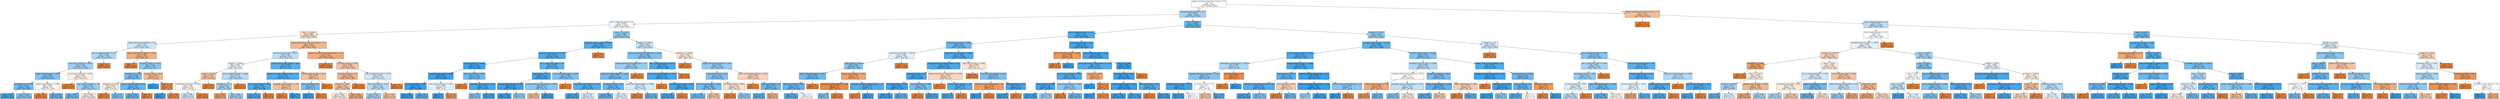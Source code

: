 digraph Tree {
node [shape=box, style="filled", color="black"] ;
0 [label="highest_education_Lower Than A Level <= 0.0\ngini = 0.5\nsamples = 48936\nvalue = [24468, 24468]", fillcolor="#e5813900"] ;
1 [label="homepage_clicks_by_days <= 15.0\ngini = 0.457\nsamples = 26425\nvalue = [9358, 17067]", fillcolor="#399de573"] ;
0 -> 1 [labeldistance=2.5, labelangle=45, headlabel="True"] ;
2 [label="due_vs_submission_date <= 1.0\ngini = 0.499\nsamples = 15261\nvalue = [7318, 7943]", fillcolor="#399de514"] ;
1 -> 2 ;
3 [label="date <= 114.044\ngini = 0.488\nsamples = 9824\nvalue = [5674, 4150]", fillcolor="#e5813944"] ;
2 -> 3 ;
4 [label="region_North Western Region <= 0.0\ngini = 0.49\nsamples = 4325\nvalue = [1850, 2475]", fillcolor="#399de540"] ;
3 -> 4 ;
5 [label="due_vs_submission_date <= 0.0\ngini = 0.465\nsamples = 3600\nvalue = [1322, 2278]", fillcolor="#399de56b"] ;
4 -> 5 ;
6 [label="num_of_prev_attempts <= 0.001\ngini = 0.449\nsamples = 3454\nvalue = [1176, 2278]", fillcolor="#399de57b"] ;
5 -> 6 ;
7 [label="region_London Region <= 0.002\ngini = 0.396\nsamples = 2527\nvalue = [686, 1841]", fillcolor="#399de5a0"] ;
6 -> 7 ;
8 [label="age_band_0-35 <= 0.002\ngini = 0.359\nsamples = 2200\nvalue = [515, 1685]", fillcolor="#399de5b1"] ;
7 -> 8 ;
9 [label="gini = 0.114\nsamples = 361\nvalue = [22, 339]", fillcolor="#399de5ee"] ;
8 -> 9 ;
10 [label="gini = 0.392\nsamples = 1839\nvalue = [493, 1346]", fillcolor="#399de5a2"] ;
8 -> 10 ;
11 [label="region_London Region <= 0.999\ngini = 0.499\nsamples = 327\nvalue = [171, 156]", fillcolor="#e5813916"] ;
7 -> 11 ;
12 [label="gini = 0.0\nsamples = 138\nvalue = [138, 0]", fillcolor="#e58139ff"] ;
11 -> 12 ;
13 [label="gini = 0.288\nsamples = 189\nvalue = [33, 156]", fillcolor="#399de5c9"] ;
11 -> 13 ;
14 [label="num_of_prev_attempts <= 0.999\ngini = 0.498\nsamples = 927\nvalue = [490, 437]", fillcolor="#e581391c"] ;
6 -> 14 ;
15 [label="gini = 0.0\nsamples = 274\nvalue = [274, 0]", fillcolor="#e58139ff"] ;
14 -> 15 ;
16 [label="num_of_prev_attempts <= 1.0\ngini = 0.443\nsamples = 653\nvalue = [216, 437]", fillcolor="#399de581"] ;
14 -> 16 ;
17 [label="gini = 0.337\nsamples = 424\nvalue = [91, 333]", fillcolor="#399de5b9"] ;
16 -> 17 ;
18 [label="gini = 0.496\nsamples = 229\nvalue = [125, 104]", fillcolor="#e581392b"] ;
16 -> 18 ;
19 [label="gini = 0.0\nsamples = 146\nvalue = [146, 0]", fillcolor="#e58139ff"] ;
5 -> 19 ;
20 [label="region_North Western Region <= 0.998\ngini = 0.396\nsamples = 725\nvalue = [528, 197]", fillcolor="#e58139a0"] ;
4 -> 20 ;
21 [label="gini = 0.0\nsamples = 445\nvalue = [445, 0]", fillcolor="#e58139ff"] ;
20 -> 21 ;
22 [label="imd_band_40-50% <= 0.051\ngini = 0.417\nsamples = 280\nvalue = [83, 197]", fillcolor="#399de594"] ;
20 -> 22 ;
23 [label="disability_N <= 0.983\ngini = 0.368\nsamples = 247\nvalue = [60, 187]", fillcolor="#399de5ad"] ;
22 -> 23 ;
24 [label="disability_Y <= 0.99\ngini = 0.496\nsamples = 33\nvalue = [18, 15]", fillcolor="#e581392a"] ;
23 -> 24 ;
25 [label="gini = 0.0\nsamples = 13\nvalue = [13, 0]", fillcolor="#e58139ff"] ;
24 -> 25 ;
26 [label="gini = 0.375\nsamples = 20\nvalue = [5, 15]", fillcolor="#399de5aa"] ;
24 -> 26 ;
27 [label="due_vs_submission_date <= 0.13\ngini = 0.315\nsamples = 214\nvalue = [42, 172]", fillcolor="#399de5c1"] ;
23 -> 27 ;
28 [label="gini = 0.301\nsamples = 211\nvalue = [39, 172]", fillcolor="#399de5c5"] ;
27 -> 28 ;
29 [label="gini = 0.0\nsamples = 3\nvalue = [3, 0]", fillcolor="#e58139ff"] ;
27 -> 29 ;
30 [label="studied_credits <= 90.0\ngini = 0.422\nsamples = 33\nvalue = [23, 10]", fillcolor="#e5813990"] ;
22 -> 30 ;
31 [label="gini = 0.0\nsamples = 8\nvalue = [0, 8]", fillcolor="#399de5ff"] ;
30 -> 31 ;
32 [label="weight <= 3.5\ngini = 0.147\nsamples = 25\nvalue = [23, 2]", fillcolor="#e58139e9"] ;
30 -> 32 ;
33 [label="gini = 0.0\nsamples = 1\nvalue = [0, 1]", fillcolor="#399de5ff"] ;
32 -> 33 ;
34 [label="gini = 0.08\nsamples = 24\nvalue = [23, 1]", fillcolor="#e58139f4"] ;
32 -> 34 ;
35 [label="highest_education_A Level or Equivalent <= 0.0\ngini = 0.424\nsamples = 5499\nvalue = [3824, 1675]", fillcolor="#e581398f"] ;
3 -> 35 ;
36 [label="assessment_type_CMA <= 0.973\ngini = 0.48\nsamples = 784\nvalue = [314, 470]", fillcolor="#399de555"] ;
35 -> 36 ;
37 [label="weight <= 19.962\ngini = 0.498\nsamples = 617\nvalue = [290, 327]", fillcolor="#399de51d"] ;
36 -> 37 ;
38 [label="weight <= 15.101\ngini = 0.455\nsamples = 197\nvalue = [128, 69]", fillcolor="#e5813976"] ;
37 -> 38 ;
39 [label="assessment_type_CMA <= 0.004\ngini = 0.499\nsamples = 144\nvalue = [75, 69]", fillcolor="#e5813914"] ;
38 -> 39 ;
40 [label="gini = 0.489\nsamples = 120\nvalue = [51, 69]", fillcolor="#399de543"] ;
39 -> 40 ;
41 [label="gini = 0.0\nsamples = 24\nvalue = [24, 0]", fillcolor="#e58139ff"] ;
39 -> 41 ;
42 [label="gini = 0.0\nsamples = 53\nvalue = [53, 0]", fillcolor="#e58139ff"] ;
38 -> 42 ;
43 [label="due_vs_submission_date <= 0.008\ngini = 0.474\nsamples = 420\nvalue = [162, 258]", fillcolor="#399de55f"] ;
37 -> 43 ;
44 [label="disability_N <= 1.0\ngini = 0.459\nsamples = 401\nvalue = [143, 258]", fillcolor="#399de572"] ;
43 -> 44 ;
45 [label="gini = 0.287\nsamples = 23\nvalue = [19, 4]", fillcolor="#e58139c9"] ;
44 -> 45 ;
46 [label="gini = 0.441\nsamples = 378\nvalue = [124, 254]", fillcolor="#399de583"] ;
44 -> 46 ;
47 [label="gini = 0.0\nsamples = 19\nvalue = [19, 0]", fillcolor="#e58139ff"] ;
43 -> 47 ;
48 [label="ouwiki_clicks_by_days_change <= 28.0\ngini = 0.246\nsamples = 167\nvalue = [24, 143]", fillcolor="#399de5d4"] ;
36 -> 48 ;
49 [label="highest_education_No Formal quals <= 0.5\ngini = 0.202\nsamples = 158\nvalue = [18, 140]", fillcolor="#399de5de"] ;
48 -> 49 ;
50 [label="num_of_prev_attempts <= 1.5\ngini = 0.167\nsamples = 152\nvalue = [14, 138]", fillcolor="#399de5e5"] ;
49 -> 50 ;
51 [label="gini = 0.147\nsamples = 150\nvalue = [12, 138]", fillcolor="#399de5e9"] ;
50 -> 51 ;
52 [label="gini = 0.0\nsamples = 2\nvalue = [2, 0]", fillcolor="#e58139ff"] ;
50 -> 52 ;
53 [label="homepage_clicks_by_days <= 10.5\ngini = 0.444\nsamples = 6\nvalue = [4, 2]", fillcolor="#e581397f"] ;
49 -> 53 ;
54 [label="gini = 0.0\nsamples = 4\nvalue = [4, 0]", fillcolor="#e58139ff"] ;
53 -> 54 ;
55 [label="gini = 0.0\nsamples = 2\nvalue = [0, 2]", fillcolor="#399de5ff"] ;
53 -> 55 ;
56 [label="forumng_clicks_by_days <= 26.5\ngini = 0.444\nsamples = 9\nvalue = [6, 3]", fillcolor="#e581397f"] ;
48 -> 56 ;
57 [label="region_Scotland <= 0.5\ngini = 0.375\nsamples = 4\nvalue = [1, 3]", fillcolor="#399de5aa"] ;
56 -> 57 ;
58 [label="gini = 0.0\nsamples = 3\nvalue = [0, 3]", fillcolor="#399de5ff"] ;
57 -> 58 ;
59 [label="gini = 0.0\nsamples = 1\nvalue = [1, 0]", fillcolor="#e58139ff"] ;
57 -> 59 ;
60 [label="gini = 0.0\nsamples = 5\nvalue = [5, 0]", fillcolor="#e58139ff"] ;
56 -> 60 ;
61 [label="highest_education_A Level or Equivalent <= 1.0\ngini = 0.381\nsamples = 4715\nvalue = [3510, 1205]", fillcolor="#e58139a7"] ;
35 -> 61 ;
62 [label="gini = 0.0\nsamples = 1268\nvalue = [1268, 0]", fillcolor="#e58139ff"] ;
61 -> 62 ;
63 [label="url_clicks_by_days <= 0.991\ngini = 0.455\nsamples = 3447\nvalue = [2242, 1205]", fillcolor="#e5813976"] ;
61 -> 63 ;
64 [label="url_clicks_by_days <= 0.0\ngini = 0.412\nsamples = 2705\nvalue = [1921, 784]", fillcolor="#e5813997"] ;
63 -> 64 ;
65 [label="gender_F <= 0.002\ngini = 0.447\nsamples = 2322\nvalue = [1538, 784]", fillcolor="#e581397d"] ;
64 -> 65 ;
66 [label="gini = 0.496\nsamples = 1080\nvalue = [589, 491]", fillcolor="#e581392a"] ;
65 -> 66 ;
67 [label="gini = 0.361\nsamples = 1242\nvalue = [949, 293]", fillcolor="#e58139b0"] ;
65 -> 67 ;
68 [label="gini = 0.0\nsamples = 383\nvalue = [383, 0]", fillcolor="#e58139ff"] ;
64 -> 68 ;
69 [label="due_vs_submission_date <= 0.005\ngini = 0.491\nsamples = 742\nvalue = [321, 421]", fillcolor="#399de53d"] ;
63 -> 69 ;
70 [label="imd_band_50-60% <= 0.003\ngini = 0.475\nsamples = 688\nvalue = [267, 421]", fillcolor="#399de55d"] ;
69 -> 70 ;
71 [label="gini = 0.442\nsamples = 573\nvalue = [189, 384]", fillcolor="#399de581"] ;
70 -> 71 ;
72 [label="gini = 0.436\nsamples = 115\nvalue = [78, 37]", fillcolor="#e5813986"] ;
70 -> 72 ;
73 [label="gini = 0.0\nsamples = 54\nvalue = [54, 0]", fillcolor="#e58139ff"] ;
69 -> 73 ;
74 [label="date <= 111.079\ngini = 0.422\nsamples = 5437\nvalue = [1644, 3793]", fillcolor="#399de590"] ;
2 -> 74 ;
75 [label="homepage_clicks_by_days <= 14.093\ngini = 0.199\nsamples = 2001\nvalue = [224, 1777]", fillcolor="#399de5df"] ;
74 -> 75 ;
76 [label="oucontent_clicks_by_days <= 5.043\ngini = 0.19\nsamples = 1989\nvalue = [212, 1777]", fillcolor="#399de5e1"] ;
75 -> 76 ;
77 [label="imd_band_20-30% <= 0.016\ngini = 0.103\nsamples = 1051\nvalue = [57, 994]", fillcolor="#399de5f0"] ;
76 -> 77 ;
78 [label="assessment_type_CMA <= 0.009\ngini = 0.061\nsamples = 926\nvalue = [29, 897]", fillcolor="#399de5f7"] ;
77 -> 78 ;
79 [label="imd_band_70-80% <= 0.251\ngini = 0.047\nsamples = 911\nvalue = [22, 889]", fillcolor="#399de5f9"] ;
78 -> 79 ;
80 [label="gini = 0.022\nsamples = 813\nvalue = [9, 804]", fillcolor="#399de5fc"] ;
79 -> 80 ;
81 [label="gini = 0.23\nsamples = 98\nvalue = [13, 85]", fillcolor="#399de5d8"] ;
79 -> 81 ;
82 [label="num_of_prev_attempts <= 1.009\ngini = 0.498\nsamples = 15\nvalue = [7, 8]", fillcolor="#399de520"] ;
78 -> 82 ;
83 [label="gini = 0.0\nsamples = 7\nvalue = [0, 7]", fillcolor="#399de5ff"] ;
82 -> 83 ;
84 [label="gini = 0.219\nsamples = 8\nvalue = [7, 1]", fillcolor="#e58139db"] ;
82 -> 84 ;
85 [label="imd_band_20-30% <= 0.965\ngini = 0.348\nsamples = 125\nvalue = [28, 97]", fillcolor="#399de5b5"] ;
77 -> 85 ;
86 [label="gini = 0.0\nsamples = 19\nvalue = [19, 0]", fillcolor="#e58139ff"] ;
85 -> 86 ;
87 [label="homepage_clicks_by_days <= 0.54\ngini = 0.155\nsamples = 106\nvalue = [9, 97]", fillcolor="#399de5e7"] ;
85 -> 87 ;
88 [label="gini = 0.375\nsamples = 20\nvalue = [5, 15]", fillcolor="#399de5aa"] ;
87 -> 88 ;
89 [label="gini = 0.089\nsamples = 86\nvalue = [4, 82]", fillcolor="#399de5f3"] ;
87 -> 89 ;
90 [label="due_vs_submission_date <= 1.0\ngini = 0.276\nsamples = 938\nvalue = [155, 783]", fillcolor="#399de5cd"] ;
76 -> 90 ;
91 [label="region_Wales <= 0.093\ngini = 0.12\nsamples = 466\nvalue = [30, 436]", fillcolor="#399de5ed"] ;
90 -> 91 ;
92 [label="oucontent_clicks_by_days <= 48.5\ngini = 0.077\nsamples = 421\nvalue = [17, 404]", fillcolor="#399de5f4"] ;
91 -> 92 ;
93 [label="gini = 0.049\nsamples = 398\nvalue = [10, 388]", fillcolor="#399de5f8"] ;
92 -> 93 ;
94 [label="gini = 0.423\nsamples = 23\nvalue = [7, 16]", fillcolor="#399de58f"] ;
92 -> 94 ;
95 [label="resource_clicks_by_days_change <= -0.093\ngini = 0.411\nsamples = 45\nvalue = [13, 32]", fillcolor="#399de597"] ;
91 -> 95 ;
96 [label="gini = 0.432\nsamples = 19\nvalue = [13, 6]", fillcolor="#e5813989"] ;
95 -> 96 ;
97 [label="gini = 0.0\nsamples = 26\nvalue = [0, 26]", fillcolor="#399de5ff"] ;
95 -> 97 ;
98 [label="due_vs_submission_date <= 1.997\ngini = 0.389\nsamples = 472\nvalue = [125, 347]", fillcolor="#399de5a3"] ;
90 -> 98 ;
99 [label="gini = 0.0\nsamples = 72\nvalue = [72, 0]", fillcolor="#e58139ff"] ;
98 -> 99 ;
100 [label="region_South West Region <= 0.035\ngini = 0.23\nsamples = 400\nvalue = [53, 347]", fillcolor="#399de5d8"] ;
98 -> 100 ;
101 [label="gini = 0.137\nsamples = 338\nvalue = [25, 313]", fillcolor="#399de5eb"] ;
100 -> 101 ;
102 [label="gini = 0.495\nsamples = 62\nvalue = [28, 34]", fillcolor="#399de52d"] ;
100 -> 102 ;
103 [label="gini = 0.0\nsamples = 12\nvalue = [12, 0]", fillcolor="#e58139ff"] ;
75 -> 103 ;
104 [label="gender_F <= 0.001\ngini = 0.485\nsamples = 3436\nvalue = [1420, 2016]", fillcolor="#399de54b"] ;
74 -> 104 ;
105 [label="highest_education_HE Qualification <= 0.999\ngini = 0.394\nsamples = 1686\nvalue = [455, 1231]", fillcolor="#399de5a1"] ;
104 -> 105 ;
106 [label="highest_education_HE Qualification <= 0.0\ngini = 0.439\nsamples = 1283\nvalue = [418, 865]", fillcolor="#399de584"] ;
105 -> 106 ;
107 [label="region_East Anglian Region <= 0.002\ngini = 0.36\nsamples = 1131\nvalue = [266, 865]", fillcolor="#399de5b1"] ;
106 -> 107 ;
108 [label="imd_band_0-10% <= 0.024\ngini = 0.318\nsamples = 961\nvalue = [191, 770]", fillcolor="#399de5c0"] ;
107 -> 108 ;
109 [label="gini = 0.282\nsamples = 865\nvalue = [147, 718]", fillcolor="#399de5cb"] ;
108 -> 109 ;
110 [label="gini = 0.497\nsamples = 96\nvalue = [44, 52]", fillcolor="#399de527"] ;
108 -> 110 ;
111 [label="region_East Anglian Region <= 0.999\ngini = 0.493\nsamples = 170\nvalue = [75, 95]", fillcolor="#399de536"] ;
107 -> 111 ;
112 [label="gini = 0.0\nsamples = 54\nvalue = [54, 0]", fillcolor="#e58139ff"] ;
111 -> 112 ;
113 [label="gini = 0.297\nsamples = 116\nvalue = [21, 95]", fillcolor="#399de5c7"] ;
111 -> 113 ;
114 [label="gini = 0.0\nsamples = 152\nvalue = [152, 0]", fillcolor="#e58139ff"] ;
106 -> 114 ;
115 [label="due_vs_submission_date <= 181.0\ngini = 0.167\nsamples = 403\nvalue = [37, 366]", fillcolor="#399de5e5"] ;
105 -> 115 ;
116 [label="page_clicks_by_days_change <= -0.218\ngini = 0.144\nsamples = 397\nvalue = [31, 366]", fillcolor="#399de5e9"] ;
115 -> 116 ;
117 [label="gini = 0.0\nsamples = 4\nvalue = [4, 0]", fillcolor="#e58139ff"] ;
116 -> 117 ;
118 [label="assessment_type_CMA <= 0.085\ngini = 0.128\nsamples = 393\nvalue = [27, 366]", fillcolor="#399de5ec"] ;
116 -> 118 ;
119 [label="gini = 0.116\nsamples = 390\nvalue = [24, 366]", fillcolor="#399de5ee"] ;
118 -> 119 ;
120 [label="gini = 0.0\nsamples = 3\nvalue = [3, 0]", fillcolor="#e58139ff"] ;
118 -> 120 ;
121 [label="gini = 0.0\nsamples = 6\nvalue = [6, 0]", fillcolor="#e58139ff"] ;
115 -> 121 ;
122 [label="gender_F <= 0.998\ngini = 0.495\nsamples = 1750\nvalue = [965, 785]", fillcolor="#e5813930"] ;
104 -> 122 ;
123 [label="gini = 0.0\nsamples = 604\nvalue = [604, 0]", fillcolor="#e58139ff"] ;
122 -> 123 ;
124 [label="region_North Western Region <= 0.007\ngini = 0.432\nsamples = 1146\nvalue = [361, 785]", fillcolor="#399de58a"] ;
122 -> 124 ;
125 [label="imd_band_10-20% <= 0.024\ngini = 0.395\nsamples = 994\nvalue = [269, 725]", fillcolor="#399de5a0"] ;
124 -> 125 ;
126 [label="due_vs_submission_date <= 26.0\ngini = 0.361\nsamples = 893\nvalue = [211, 682]", fillcolor="#399de5b0"] ;
125 -> 126 ;
127 [label="gini = 0.329\nsamples = 837\nvalue = [174, 663]", fillcolor="#399de5bc"] ;
126 -> 127 ;
128 [label="gini = 0.448\nsamples = 56\nvalue = [37, 19]", fillcolor="#e581397c"] ;
126 -> 128 ;
129 [label="imd_band_10-20% <= 0.994\ngini = 0.489\nsamples = 101\nvalue = [58, 43]", fillcolor="#e5813942"] ;
125 -> 129 ;
130 [label="gini = 0.0\nsamples = 40\nvalue = [40, 0]", fillcolor="#e58139ff"] ;
129 -> 130 ;
131 [label="gini = 0.416\nsamples = 61\nvalue = [18, 43]", fillcolor="#399de594"] ;
129 -> 131 ;
132 [label="region_North Western Region <= 0.979\ngini = 0.478\nsamples = 152\nvalue = [92, 60]", fillcolor="#e5813959"] ;
124 -> 132 ;
133 [label="gini = 0.0\nsamples = 77\nvalue = [77, 0]", fillcolor="#e58139ff"] ;
132 -> 133 ;
134 [label="imd_band_30-40% <= 0.5\ngini = 0.32\nsamples = 75\nvalue = [15, 60]", fillcolor="#399de5bf"] ;
132 -> 134 ;
135 [label="gini = 0.233\nsamples = 67\nvalue = [9, 58]", fillcolor="#399de5d7"] ;
134 -> 135 ;
136 [label="gini = 0.375\nsamples = 8\nvalue = [6, 2]", fillcolor="#e58139aa"] ;
134 -> 136 ;
137 [label="date <= 114.025\ngini = 0.299\nsamples = 11164\nvalue = [2040, 9124]", fillcolor="#399de5c6"] ;
1 -> 137 ;
138 [label="due_vs_submission_date <= -0.013\ngini = 0.179\nsamples = 6742\nvalue = [669, 6073]", fillcolor="#399de5e3"] ;
137 -> 138 ;
139 [label="assessment_type_CMA <= 0.999\ngini = 0.328\nsamples = 1971\nvalue = [407, 1564]", fillcolor="#399de5bd"] ;
138 -> 139 ;
140 [label="assessment_type_CMA <= 0.013\ngini = 0.496\nsamples = 553\nvalue = [253, 300]", fillcolor="#399de528"] ;
139 -> 140 ;
141 [label="region_Wales <= 0.014\ngini = 0.404\nsamples = 417\nvalue = [117, 300]", fillcolor="#399de59c"] ;
140 -> 141 ;
142 [label="due_vs_submission_date <= -0.971\ngini = 0.339\nsamples = 370\nvalue = [80, 290]", fillcolor="#399de5b9"] ;
141 -> 142 ;
143 [label="imd_band_10-20% <= 0.051\ngini = 0.299\nsamples = 355\nvalue = [65, 290]", fillcolor="#399de5c6"] ;
142 -> 143 ;
144 [label="gini = 0.217\nsamples = 299\nvalue = [37, 262]", fillcolor="#399de5db"] ;
143 -> 144 ;
145 [label="gini = 0.5\nsamples = 56\nvalue = [28, 28]", fillcolor="#e5813900"] ;
143 -> 145 ;
146 [label="gini = 0.0\nsamples = 15\nvalue = [15, 0]", fillcolor="#e58139ff"] ;
142 -> 146 ;
147 [label="ouwiki_clicks_by_days <= 2.428\ngini = 0.335\nsamples = 47\nvalue = [37, 10]", fillcolor="#e58139ba"] ;
141 -> 147 ;
148 [label="externalquiz_clicks_by_days <= 0.09\ngini = 0.142\nsamples = 39\nvalue = [36, 3]", fillcolor="#e58139ea"] ;
147 -> 148 ;
149 [label="gini = 0.375\nsamples = 4\nvalue = [1, 3]", fillcolor="#399de5aa"] ;
148 -> 149 ;
150 [label="gini = 0.0\nsamples = 35\nvalue = [35, 0]", fillcolor="#e58139ff"] ;
148 -> 150 ;
151 [label="oucollaborate_clicks_by_days_change <= -1.5\ngini = 0.219\nsamples = 8\nvalue = [1, 7]", fillcolor="#399de5db"] ;
147 -> 151 ;
152 [label="gini = 0.0\nsamples = 1\nvalue = [1, 0]", fillcolor="#e58139ff"] ;
151 -> 152 ;
153 [label="gini = 0.0\nsamples = 7\nvalue = [0, 7]", fillcolor="#399de5ff"] ;
151 -> 153 ;
154 [label="gini = 0.0\nsamples = 136\nvalue = [136, 0]", fillcolor="#e58139ff"] ;
140 -> 154 ;
155 [label="page_clicks_by_days_change <= 0.008\ngini = 0.194\nsamples = 1418\nvalue = [154, 1264]", fillcolor="#399de5e0"] ;
139 -> 155 ;
156 [label="highest_education_No Formal quals <= 0.01\ngini = 0.155\nsamples = 1346\nvalue = [114, 1232]", fillcolor="#399de5e7"] ;
155 -> 156 ;
157 [label="imd_band_20-30% <= 0.0\ngini = 0.133\nsamples = 1312\nvalue = [94, 1218]", fillcolor="#399de5eb"] ;
156 -> 157 ;
158 [label="imd_band_10-20% <= 0.144\ngini = 0.094\nsamples = 1158\nvalue = [57, 1101]", fillcolor="#399de5f2"] ;
157 -> 158 ;
159 [label="gini = 0.074\nsamples = 1043\nvalue = [40, 1003]", fillcolor="#399de5f5"] ;
158 -> 159 ;
160 [label="gini = 0.252\nsamples = 115\nvalue = [17, 98]", fillcolor="#399de5d3"] ;
158 -> 160 ;
161 [label="imd_band_20-30% <= 0.999\ngini = 0.365\nsamples = 154\nvalue = [37, 117]", fillcolor="#399de5ae"] ;
157 -> 161 ;
162 [label="gini = 0.0\nsamples = 30\nvalue = [30, 0]", fillcolor="#e58139ff"] ;
161 -> 162 ;
163 [label="gini = 0.107\nsamples = 124\nvalue = [7, 117]", fillcolor="#399de5f0"] ;
161 -> 163 ;
164 [label="highest_education_No Formal quals <= 0.965\ngini = 0.484\nsamples = 34\nvalue = [20, 14]", fillcolor="#e581394d"] ;
156 -> 164 ;
165 [label="gini = 0.0\nsamples = 18\nvalue = [18, 0]", fillcolor="#e58139ff"] ;
164 -> 165 ;
166 [label="subpage_clicks_by_days <= 76.0\ngini = 0.219\nsamples = 16\nvalue = [2, 14]", fillcolor="#399de5db"] ;
164 -> 166 ;
167 [label="gini = 0.124\nsamples = 15\nvalue = [1, 14]", fillcolor="#399de5ed"] ;
166 -> 167 ;
168 [label="gini = 0.0\nsamples = 1\nvalue = [1, 0]", fillcolor="#e58139ff"] ;
166 -> 168 ;
169 [label="page_clicks_by_days <= 0.996\ngini = 0.494\nsamples = 72\nvalue = [40, 32]", fillcolor="#e5813933"] ;
155 -> 169 ;
170 [label="gini = 0.0\nsamples = 29\nvalue = [29, 0]", fillcolor="#e58139ff"] ;
169 -> 170 ;
171 [label="homepage_clicks_by_days <= 22.5\ngini = 0.381\nsamples = 43\nvalue = [11, 32]", fillcolor="#399de5a7"] ;
169 -> 171 ;
172 [label="subpage_clicks_by_days_change <= 7.5\ngini = 0.298\nsamples = 11\nvalue = [9, 2]", fillcolor="#e58139c6"] ;
171 -> 172 ;
173 [label="gini = 0.0\nsamples = 2\nvalue = [0, 2]", fillcolor="#399de5ff"] ;
172 -> 173 ;
174 [label="gini = 0.0\nsamples = 9\nvalue = [9, 0]", fillcolor="#e58139ff"] ;
172 -> 174 ;
175 [label="studied_credits <= 167.5\ngini = 0.117\nsamples = 32\nvalue = [2, 30]", fillcolor="#399de5ee"] ;
171 -> 175 ;
176 [label="gini = 0.062\nsamples = 31\nvalue = [1, 30]", fillcolor="#399de5f6"] ;
175 -> 176 ;
177 [label="gini = 0.0\nsamples = 1\nvalue = [1, 0]", fillcolor="#e58139ff"] ;
175 -> 177 ;
178 [label="assessment_type_TMA <= 0.99\ngini = 0.104\nsamples = 4771\nvalue = [262, 4509]", fillcolor="#399de5f0"] ;
138 -> 178 ;
179 [label="due_vs_submission_date <= 14.686\ngini = 0.266\nsamples = 38\nvalue = [32, 6]", fillcolor="#e58139cf"] ;
178 -> 179 ;
180 [label="gini = 0.0\nsamples = 32\nvalue = [32, 0]", fillcolor="#e58139ff"] ;
179 -> 180 ;
181 [label="gini = 0.0\nsamples = 6\nvalue = [0, 6]", fillcolor="#399de5ff"] ;
179 -> 181 ;
182 [label="forumng_clicks_by_days <= 9.825\ngini = 0.092\nsamples = 4733\nvalue = [230, 4503]", fillcolor="#399de5f2"] ;
178 -> 182 ;
183 [label="highest_education_No Formal quals <= 0.076\ngini = 0.223\nsamples = 1137\nvalue = [145, 992]", fillcolor="#399de5da"] ;
182 -> 183 ;
184 [label="num_of_prev_attempts <= 0.009\ngini = 0.192\nsamples = 1103\nvalue = [119, 984]", fillcolor="#399de5e0"] ;
183 -> 184 ;
185 [label="region_Ireland <= 0.098\ngini = 0.129\nsamples = 921\nvalue = [64, 857]", fillcolor="#399de5ec"] ;
184 -> 185 ;
186 [label="gini = 0.109\nsamples = 881\nvalue = [51, 830]", fillcolor="#399de5ef"] ;
185 -> 186 ;
187 [label="gini = 0.439\nsamples = 40\nvalue = [13, 27]", fillcolor="#399de584"] ;
185 -> 187 ;
188 [label="num_of_prev_attempts <= 0.986\ngini = 0.422\nsamples = 182\nvalue = [55, 127]", fillcolor="#399de591"] ;
184 -> 188 ;
189 [label="gini = 0.0\nsamples = 26\nvalue = [26, 0]", fillcolor="#e58139ff"] ;
188 -> 189 ;
190 [label="gini = 0.303\nsamples = 156\nvalue = [29, 127]", fillcolor="#399de5c5"] ;
188 -> 190 ;
191 [label="gender_M <= 0.076\ngini = 0.36\nsamples = 34\nvalue = [26, 8]", fillcolor="#e58139b1"] ;
183 -> 191 ;
192 [label="gini = 0.0\nsamples = 5\nvalue = [0, 5]", fillcolor="#399de5ff"] ;
191 -> 192 ;
193 [label="weight <= 7.5\ngini = 0.185\nsamples = 29\nvalue = [26, 3]", fillcolor="#e58139e2"] ;
191 -> 193 ;
194 [label="gini = 0.0\nsamples = 1\nvalue = [0, 1]", fillcolor="#399de5ff"] ;
193 -> 194 ;
195 [label="gini = 0.133\nsamples = 28\nvalue = [26, 2]", fillcolor="#e58139eb"] ;
193 -> 195 ;
196 [label="date <= 111.325\ngini = 0.046\nsamples = 3596\nvalue = [85, 3511]", fillcolor="#399de5f9"] ;
182 -> 196 ;
197 [label="imd_band_0-10% <= 0.011\ngini = 0.045\nsamples = 3593\nvalue = [82, 3511]", fillcolor="#399de5f9"] ;
196 -> 197 ;
198 [label="oucontent_clicks_by_days <= 40.5\ngini = 0.031\nsamples = 3360\nvalue = [53, 3307]", fillcolor="#399de5fb"] ;
197 -> 198 ;
199 [label="gini = 0.018\nsamples = 2952\nvalue = [27, 2925]", fillcolor="#399de5fd"] ;
198 -> 199 ;
200 [label="gini = 0.119\nsamples = 408\nvalue = [26, 382]", fillcolor="#399de5ee"] ;
198 -> 200 ;
201 [label="imd_band_0-10% <= 0.991\ngini = 0.218\nsamples = 233\nvalue = [29, 204]", fillcolor="#399de5db"] ;
197 -> 201 ;
202 [label="gini = 0.0\nsamples = 23\nvalue = [23, 0]", fillcolor="#e58139ff"] ;
201 -> 202 ;
203 [label="gini = 0.056\nsamples = 210\nvalue = [6, 204]", fillcolor="#399de5f8"] ;
201 -> 203 ;
204 [label="gini = 0.0\nsamples = 3\nvalue = [3, 0]", fillcolor="#e58139ff"] ;
196 -> 204 ;
205 [label="gender_F <= 0.002\ngini = 0.428\nsamples = 4422\nvalue = [1371, 3051]", fillcolor="#399de58c"] ;
137 -> 205 ;
206 [label="oucontent_clicks_by_days <= 22.024\ngini = 0.266\nsamples = 2004\nvalue = [317, 1687]", fillcolor="#399de5cf"] ;
205 -> 206 ;
207 [label="due_vs_submission_date <= -3.197\ngini = 0.176\nsamples = 1283\nvalue = [125, 1158]", fillcolor="#399de5e3"] ;
206 -> 207 ;
208 [label="externalquiz_clicks_by_days <= 5.069\ngini = 0.465\nsamples = 76\nvalue = [28, 48]", fillcolor="#399de56a"] ;
207 -> 208 ;
209 [label="subpage_clicks_by_days_change <= 2.455\ngini = 0.4\nsamples = 65\nvalue = [18, 47]", fillcolor="#399de59d"] ;
208 -> 209 ;
210 [label="oucontent_clicks_by_days <= 19.0\ngini = 0.114\nsamples = 33\nvalue = [2, 31]", fillcolor="#399de5ef"] ;
209 -> 210 ;
211 [label="gini = 0.062\nsamples = 31\nvalue = [1, 30]", fillcolor="#399de5f6"] ;
210 -> 211 ;
212 [label="gini = 0.5\nsamples = 2\nvalue = [1, 1]", fillcolor="#e5813900"] ;
210 -> 212 ;
213 [label="url_clicks_by_days <= 3.5\ngini = 0.5\nsamples = 32\nvalue = [16, 16]", fillcolor="#e5813900"] ;
209 -> 213 ;
214 [label="gini = 0.454\nsamples = 23\nvalue = [15, 8]", fillcolor="#e5813977"] ;
213 -> 214 ;
215 [label="gini = 0.198\nsamples = 9\nvalue = [1, 8]", fillcolor="#399de5df"] ;
213 -> 215 ;
216 [label="url_clicks_by_days <= 4.0\ngini = 0.165\nsamples = 11\nvalue = [10, 1]", fillcolor="#e58139e6"] ;
208 -> 216 ;
217 [label="gini = 0.0\nsamples = 10\nvalue = [10, 0]", fillcolor="#e58139ff"] ;
216 -> 217 ;
218 [label="gini = 0.0\nsamples = 1\nvalue = [0, 1]", fillcolor="#399de5ff"] ;
216 -> 218 ;
219 [label="subpage_clicks_by_days <= 11.889\ngini = 0.148\nsamples = 1207\nvalue = [97, 1110]", fillcolor="#399de5e9"] ;
207 -> 219 ;
220 [label="region_Ireland <= 0.042\ngini = 0.278\nsamples = 474\nvalue = [79, 395]", fillcolor="#399de5cc"] ;
219 -> 220 ;
221 [label="subpage_clicks_by_days_change <= 0.139\ngini = 0.229\nsamples = 440\nvalue = [58, 382]", fillcolor="#399de5d8"] ;
220 -> 221 ;
222 [label="gini = 0.118\nsamples = 286\nvalue = [18, 268]", fillcolor="#399de5ee"] ;
221 -> 222 ;
223 [label="gini = 0.385\nsamples = 154\nvalue = [40, 114]", fillcolor="#399de5a6"] ;
221 -> 223 ;
224 [label="region_Ireland <= 0.963\ngini = 0.472\nsamples = 34\nvalue = [21, 13]", fillcolor="#e5813961"] ;
220 -> 224 ;
225 [label="gini = 0.0\nsamples = 18\nvalue = [18, 0]", fillcolor="#e58139ff"] ;
224 -> 225 ;
226 [label="gini = 0.305\nsamples = 16\nvalue = [3, 13]", fillcolor="#399de5c4"] ;
224 -> 226 ;
227 [label="glossary_clicks_by_days_change <= 25.0\ngini = 0.048\nsamples = 733\nvalue = [18, 715]", fillcolor="#399de5f9"] ;
219 -> 227 ;
228 [label="homepage_clicks_by_days_change <= -76.0\ngini = 0.043\nsamples = 726\nvalue = [16, 710]", fillcolor="#399de5f9"] ;
227 -> 228 ;
229 [label="gini = 0.444\nsamples = 3\nvalue = [1, 2]", fillcolor="#399de57f"] ;
228 -> 229 ;
230 [label="gini = 0.041\nsamples = 723\nvalue = [15, 708]", fillcolor="#399de5fa"] ;
228 -> 230 ;
231 [label="resource_clicks_by_days_change <= 3.5\ngini = 0.408\nsamples = 7\nvalue = [2, 5]", fillcolor="#399de599"] ;
227 -> 231 ;
232 [label="gini = 0.0\nsamples = 5\nvalue = [0, 5]", fillcolor="#399de5ff"] ;
231 -> 232 ;
233 [label="gini = 0.0\nsamples = 2\nvalue = [2, 0]", fillcolor="#e58139ff"] ;
231 -> 233 ;
234 [label="forumng_clicks_by_days <= 19.882\ngini = 0.391\nsamples = 721\nvalue = [192, 529]", fillcolor="#399de5a2"] ;
206 -> 234 ;
235 [label="homepage_clicks_by_days <= 21.999\ngini = 0.468\nsamples = 433\nvalue = [162, 271]", fillcolor="#399de567"] ;
234 -> 235 ;
236 [label="oucontent_clicks_by_days_change <= -2.015\ngini = 0.5\nsamples = 215\nvalue = [109, 106]", fillcolor="#e5813907"] ;
235 -> 236 ;
237 [label="subpage_clicks_by_days <= 12.5\ngini = 0.362\nsamples = 59\nvalue = [45, 14]", fillcolor="#e58139b0"] ;
236 -> 237 ;
238 [label="gini = 0.215\nsamples = 49\nvalue = [43, 6]", fillcolor="#e58139db"] ;
237 -> 238 ;
239 [label="gini = 0.32\nsamples = 10\nvalue = [2, 8]", fillcolor="#399de5bf"] ;
237 -> 239 ;
240 [label="homepage_clicks_by_days_change <= 5.136\ngini = 0.484\nsamples = 156\nvalue = [64, 92]", fillcolor="#399de54e"] ;
236 -> 240 ;
241 [label="gini = 0.381\nsamples = 78\nvalue = [20, 58]", fillcolor="#399de5a7"] ;
240 -> 241 ;
242 [label="gini = 0.492\nsamples = 78\nvalue = [44, 34]", fillcolor="#e581393a"] ;
240 -> 242 ;
243 [label="region_South Region <= 0.054\ngini = 0.368\nsamples = 218\nvalue = [53, 165]", fillcolor="#399de5ad"] ;
235 -> 243 ;
244 [label="region_Yorkshire Region <= 0.054\ngini = 0.281\nsamples = 183\nvalue = [31, 152]", fillcolor="#399de5cb"] ;
243 -> 244 ;
245 [label="gini = 0.196\nsamples = 163\nvalue = [18, 145]", fillcolor="#399de5df"] ;
244 -> 245 ;
246 [label="gini = 0.455\nsamples = 20\nvalue = [13, 7]", fillcolor="#e5813976"] ;
244 -> 246 ;
247 [label="region_South Region <= 0.994\ngini = 0.467\nsamples = 35\nvalue = [22, 13]", fillcolor="#e5813968"] ;
243 -> 247 ;
248 [label="gini = 0.0\nsamples = 20\nvalue = [20, 0]", fillcolor="#e58139ff"] ;
247 -> 248 ;
249 [label="gini = 0.231\nsamples = 15\nvalue = [2, 13]", fillcolor="#399de5d8"] ;
247 -> 249 ;
250 [label="ouwiki_clicks_by_days_change <= 8.5\ngini = 0.187\nsamples = 288\nvalue = [30, 258]", fillcolor="#399de5e1"] ;
234 -> 250 ;
251 [label="subpage_clicks_by_days_change <= -53.0\ngini = 0.083\nsamples = 184\nvalue = [8, 176]", fillcolor="#399de5f3"] ;
250 -> 251 ;
252 [label="gini = 0.0\nsamples = 1\nvalue = [1, 0]", fillcolor="#e58139ff"] ;
251 -> 252 ;
253 [label="region_Ireland <= 0.396\ngini = 0.074\nsamples = 183\nvalue = [7, 176]", fillcolor="#399de5f5"] ;
251 -> 253 ;
254 [label="gini = 0.035\nsamples = 169\nvalue = [3, 166]", fillcolor="#399de5fa"] ;
253 -> 254 ;
255 [label="gini = 0.408\nsamples = 14\nvalue = [4, 10]", fillcolor="#399de599"] ;
253 -> 255 ;
256 [label="studied_credits <= 122.208\ngini = 0.334\nsamples = 104\nvalue = [22, 82]", fillcolor="#399de5bb"] ;
250 -> 256 ;
257 [label="region_Scotland <= 0.5\ngini = 0.287\nsamples = 98\nvalue = [17, 81]", fillcolor="#399de5c9"] ;
256 -> 257 ;
258 [label="gini = 0.21\nsamples = 84\nvalue = [10, 74]", fillcolor="#399de5dd"] ;
257 -> 258 ;
259 [label="gini = 0.5\nsamples = 14\nvalue = [7, 7]", fillcolor="#e5813900"] ;
257 -> 259 ;
260 [label="imd_band_0-10% <= 0.5\ngini = 0.278\nsamples = 6\nvalue = [5, 1]", fillcolor="#e58139cc"] ;
256 -> 260 ;
261 [label="gini = 0.0\nsamples = 5\nvalue = [5, 0]", fillcolor="#e58139ff"] ;
260 -> 261 ;
262 [label="gini = 0.0\nsamples = 1\nvalue = [0, 1]", fillcolor="#399de5ff"] ;
260 -> 262 ;
263 [label="gender_F <= 1.0\ngini = 0.492\nsamples = 2418\nvalue = [1054, 1364]", fillcolor="#399de53a"] ;
205 -> 263 ;
264 [label="gini = 0.0\nsamples = 527\nvalue = [527, 0]", fillcolor="#e58139ff"] ;
263 -> 264 ;
265 [label="due_vs_submission_date <= 0.997\ngini = 0.402\nsamples = 1891\nvalue = [527, 1364]", fillcolor="#399de59c"] ;
263 -> 265 ;
266 [label="due_vs_submission_date <= 0.006\ngini = 0.461\nsamples = 1119\nvalue = [404, 715]", fillcolor="#399de56f"] ;
265 -> 266 ;
267 [label="url_clicks_by_days <= 1.997\ngini = 0.437\nsamples = 1056\nvalue = [341, 715]", fillcolor="#399de585"] ;
266 -> 267 ;
268 [label="url_clicks_by_days <= 1.005\ngini = 0.496\nsamples = 475\nvalue = [215, 260]", fillcolor="#399de52c"] ;
267 -> 268 ;
269 [label="gini = 0.477\nsamples = 428\nvalue = [168, 260]", fillcolor="#399de55a"] ;
268 -> 269 ;
270 [label="gini = 0.0\nsamples = 47\nvalue = [47, 0]", fillcolor="#e58139ff"] ;
268 -> 270 ;
271 [label="region_East Anglian Region <= 0.082\ngini = 0.34\nsamples = 581\nvalue = [126, 455]", fillcolor="#399de5b8"] ;
267 -> 271 ;
272 [label="gini = 0.286\nsamples = 508\nvalue = [88, 420]", fillcolor="#399de5ca"] ;
271 -> 272 ;
273 [label="gini = 0.499\nsamples = 73\nvalue = [38, 35]", fillcolor="#e5813914"] ;
271 -> 273 ;
274 [label="gini = 0.0\nsamples = 63\nvalue = [63, 0]", fillcolor="#e58139ff"] ;
266 -> 274 ;
275 [label="region_East Anglian Region <= 0.04\ngini = 0.268\nsamples = 772\nvalue = [123, 649]", fillcolor="#399de5cf"] ;
265 -> 275 ;
276 [label="subpage_clicks_by_days <= 0.98\ngini = 0.213\nsamples = 659\nvalue = [80, 579]", fillcolor="#399de5dc"] ;
275 -> 276 ;
277 [label="forumng_clicks_by_days <= 9.293\ngini = 0.497\nsamples = 39\nvalue = [18, 21]", fillcolor="#399de524"] ;
276 -> 277 ;
278 [label="gini = 0.332\nsamples = 19\nvalue = [15, 4]", fillcolor="#e58139bb"] ;
277 -> 278 ;
279 [label="gini = 0.255\nsamples = 20\nvalue = [3, 17]", fillcolor="#399de5d2"] ;
277 -> 279 ;
280 [label="studied_credits <= 273.225\ngini = 0.18\nsamples = 620\nvalue = [62, 558]", fillcolor="#399de5e3"] ;
276 -> 280 ;
281 [label="gini = 0.166\nsamples = 614\nvalue = [56, 558]", fillcolor="#399de5e5"] ;
280 -> 281 ;
282 [label="gini = 0.0\nsamples = 6\nvalue = [6, 0]", fillcolor="#e58139ff"] ;
280 -> 282 ;
283 [label="region_East Anglian Region <= 0.996\ngini = 0.471\nsamples = 113\nvalue = [43, 70]", fillcolor="#399de562"] ;
275 -> 283 ;
284 [label="gini = 0.0\nsamples = 35\nvalue = [35, 0]", fillcolor="#e58139ff"] ;
283 -> 284 ;
285 [label="due_vs_submission_date <= 22.0\ngini = 0.184\nsamples = 78\nvalue = [8, 70]", fillcolor="#399de5e2"] ;
283 -> 285 ;
286 [label="gini = 0.145\nsamples = 76\nvalue = [6, 70]", fillcolor="#399de5e9"] ;
285 -> 286 ;
287 [label="gini = 0.0\nsamples = 2\nvalue = [2, 0]", fillcolor="#e58139ff"] ;
285 -> 287 ;
288 [label="highest_education_Lower Than A Level <= 1.0\ngini = 0.441\nsamples = 22511\nvalue = [15110, 7401]", fillcolor="#e5813982"] ;
0 -> 288 [labeldistance=2.5, labelangle=-45, headlabel="False"] ;
289 [label="gini = 0.0\nsamples = 10313\nvalue = [10313, 0]", fillcolor="#e58139ff"] ;
288 -> 289 ;
290 [label="due_vs_submission_date <= 1.0\ngini = 0.477\nsamples = 12198\nvalue = [4797, 7401]", fillcolor="#399de55a"] ;
288 -> 290 ;
291 [label="due_vs_submission_date <= 0.0\ngini = 0.5\nsamples = 7673\nvalue = [3809, 3864]", fillcolor="#399de504"] ;
290 -> 291 ;
292 [label="homepage_clicks_by_days <= 10.999\ngini = 0.497\nsamples = 7145\nvalue = [3281, 3864]", fillcolor="#399de526"] ;
291 -> 292 ;
293 [label="disability_N <= 0.998\ngini = 0.476\nsamples = 3021\nvalue = [1840, 1181]", fillcolor="#e581395b"] ;
292 -> 293 ;
294 [label="disability_Y <= 0.999\ngini = 0.308\nsamples = 721\nvalue = [584, 137]", fillcolor="#e58139c3"] ;
293 -> 294 ;
295 [label="gini = 0.0\nsamples = 422\nvalue = [422, 0]", fillcolor="#e58139ff"] ;
294 -> 295 ;
296 [label="date <= 111.019\ngini = 0.497\nsamples = 299\nvalue = [162, 137]", fillcolor="#e5813927"] ;
294 -> 296 ;
297 [label="gender_M <= 0.095\ngini = 0.457\nsamples = 133\nvalue = [47, 86]", fillcolor="#399de574"] ;
296 -> 297 ;
298 [label="gini = 0.258\nsamples = 46\nvalue = [7, 39]", fillcolor="#399de5d1"] ;
297 -> 298 ;
299 [label="gini = 0.497\nsamples = 87\nvalue = [40, 47]", fillcolor="#399de526"] ;
297 -> 299 ;
300 [label="subpage_clicks_by_days <= 6.623\ngini = 0.426\nsamples = 166\nvalue = [115, 51]", fillcolor="#e581398e"] ;
296 -> 300 ;
301 [label="gini = 0.336\nsamples = 131\nvalue = [103, 28]", fillcolor="#e58139ba"] ;
300 -> 301 ;
302 [label="gini = 0.451\nsamples = 35\nvalue = [12, 23]", fillcolor="#399de57a"] ;
300 -> 302 ;
303 [label="date <= 114.03\ngini = 0.496\nsamples = 2300\nvalue = [1256, 1044]", fillcolor="#e581392b"] ;
293 -> 303 ;
304 [label="due_vs_submission_date <= -0.005\ngini = 0.492\nsamples = 1151\nvalue = [502, 649]", fillcolor="#399de53a"] ;
303 -> 304 ;
305 [label="assessment_type_TMA <= 0.001\ngini = 0.496\nsamples = 770\nvalue = [418, 352]", fillcolor="#e5813928"] ;
304 -> 305 ;
306 [label="gini = 0.46\nsamples = 262\nvalue = [94, 168]", fillcolor="#399de570"] ;
305 -> 306 ;
307 [label="gini = 0.462\nsamples = 508\nvalue = [324, 184]", fillcolor="#e581396e"] ;
305 -> 307 ;
308 [label="region_North Region <= 0.066\ngini = 0.344\nsamples = 381\nvalue = [84, 297]", fillcolor="#399de5b7"] ;
304 -> 308 ;
309 [label="gini = 0.288\nsamples = 338\nvalue = [59, 279]", fillcolor="#399de5c9"] ;
308 -> 309 ;
310 [label="gini = 0.487\nsamples = 43\nvalue = [25, 18]", fillcolor="#e5813947"] ;
308 -> 310 ;
311 [label="assessment_type_TMA <= 0.008\ngini = 0.451\nsamples = 1149\nvalue = [754, 395]", fillcolor="#e5813979"] ;
303 -> 311 ;
312 [label="region_North Western Region <= 0.033\ngini = 0.481\nsamples = 152\nvalue = [61, 91]", fillcolor="#399de554"] ;
311 -> 312 ;
313 [label="gini = 0.423\nsamples = 122\nvalue = [37, 85]", fillcolor="#399de590"] ;
312 -> 313 ;
314 [label="gini = 0.32\nsamples = 30\nvalue = [24, 6]", fillcolor="#e58139bf"] ;
312 -> 314 ;
315 [label="gender_M <= 0.995\ngini = 0.424\nsamples = 997\nvalue = [693, 304]", fillcolor="#e581398f"] ;
311 -> 315 ;
316 [label="gini = 0.324\nsamples = 487\nvalue = [388, 99]", fillcolor="#e58139be"] ;
315 -> 316 ;
317 [label="gini = 0.481\nsamples = 510\nvalue = [305, 205]", fillcolor="#e5813954"] ;
315 -> 317 ;
318 [label="date <= 114.006\ngini = 0.455\nsamples = 4124\nvalue = [1441, 2683]", fillcolor="#399de576"] ;
292 -> 318 ;
319 [label="date <= 24.991\ngini = 0.399\nsamples = 2531\nvalue = [697, 1834]", fillcolor="#399de59e"] ;
318 -> 319 ;
320 [label="date <= 23.02\ngini = 0.5\nsamples = 644\nvalue = [321, 323]", fillcolor="#399de502"] ;
319 -> 320 ;
321 [label="date <= 20.061\ngini = 0.479\nsamples = 536\nvalue = [213, 323]", fillcolor="#399de557"] ;
320 -> 321 ;
322 [label="gini = 0.096\nsamples = 99\nvalue = [5, 94]", fillcolor="#399de5f1"] ;
321 -> 322 ;
323 [label="gini = 0.499\nsamples = 437\nvalue = [208, 229]", fillcolor="#399de517"] ;
321 -> 323 ;
324 [label="gini = 0.0\nsamples = 108\nvalue = [108, 0]", fillcolor="#e58139ff"] ;
320 -> 324 ;
325 [label="due_vs_submission_date <= -0.008\ngini = 0.319\nsamples = 1887\nvalue = [376, 1511]", fillcolor="#399de5c0"] ;
319 -> 325 ;
326 [label="due_vs_submission_date <= -0.991\ngini = 0.395\nsamples = 1058\nvalue = [287, 771]", fillcolor="#399de5a0"] ;
325 -> 326 ;
327 [label="gini = 0.37\nsamples = 1021\nvalue = [250, 771]", fillcolor="#399de5ac"] ;
326 -> 327 ;
328 [label="gini = 0.0\nsamples = 37\nvalue = [37, 0]", fillcolor="#e58139ff"] ;
326 -> 328 ;
329 [label="imd_band_20-30% <= 0.021\ngini = 0.192\nsamples = 829\nvalue = [89, 740]", fillcolor="#399de5e0"] ;
325 -> 329 ;
330 [label="gini = 0.147\nsamples = 738\nvalue = [59, 679]", fillcolor="#399de5e9"] ;
329 -> 330 ;
331 [label="gini = 0.442\nsamples = 91\nvalue = [30, 61]", fillcolor="#399de582"] ;
329 -> 331 ;
332 [label="weight <= 4.004\ngini = 0.498\nsamples = 1593\nvalue = [744, 849]", fillcolor="#399de520"] ;
318 -> 332 ;
333 [label="homepage_clicks_by_days_change <= -95.219\ngini = 0.146\nsamples = 227\nvalue = [18, 209]", fillcolor="#399de5e9"] ;
332 -> 333 ;
334 [label="gini = 0.0\nsamples = 2\nvalue = [2, 0]", fillcolor="#e58139ff"] ;
333 -> 334 ;
335 [label="externalquiz_clicks_by_days_change <= -7.317\ngini = 0.132\nsamples = 225\nvalue = [16, 209]", fillcolor="#399de5eb"] ;
333 -> 335 ;
336 [label="gini = 0.0\nsamples = 2\nvalue = [2, 0]", fillcolor="#e58139ff"] ;
335 -> 336 ;
337 [label="gini = 0.118\nsamples = 223\nvalue = [14, 209]", fillcolor="#399de5ee"] ;
335 -> 337 ;
338 [label="weight <= 19.969\ngini = 0.498\nsamples = 1366\nvalue = [726, 640]", fillcolor="#e581391e"] ;
332 -> 338 ;
339 [label="weight <= 15.006\ngini = 0.437\nsamples = 667\nvalue = [452, 215]", fillcolor="#e5813986"] ;
338 -> 339 ;
340 [label="gini = 0.477\nsamples = 546\nvalue = [331, 215]", fillcolor="#e5813959"] ;
339 -> 340 ;
341 [label="gini = 0.0\nsamples = 121\nvalue = [121, 0]", fillcolor="#e58139ff"] ;
339 -> 341 ;
342 [label="url_clicks_by_days <= 2.991\ngini = 0.477\nsamples = 699\nvalue = [274, 425]", fillcolor="#399de55b"] ;
338 -> 342 ;
343 [label="gini = 0.499\nsamples = 499\nvalue = [237, 262]", fillcolor="#399de518"] ;
342 -> 343 ;
344 [label="gini = 0.302\nsamples = 200\nvalue = [37, 163]", fillcolor="#399de5c5"] ;
342 -> 344 ;
345 [label="gini = 0.0\nsamples = 528\nvalue = [528, 0]", fillcolor="#e58139ff"] ;
291 -> 345 ;
346 [label="date <= 195.167\ngini = 0.341\nsamples = 4525\nvalue = [988, 3537]", fillcolor="#399de5b8"] ;
290 -> 346 ;
347 [label="assessment_type_TMA <= 0.992\ngini = 0.243\nsamples = 3365\nvalue = [476, 2889]", fillcolor="#399de5d5"] ;
346 -> 347 ;
348 [label="assessment_type_TMA <= 0.178\ngini = 0.357\nsamples = 43\nvalue = [33, 10]", fillcolor="#e58139b2"] ;
347 -> 348 ;
349 [label="gini = 0.0\nsamples = 10\nvalue = [0, 10]", fillcolor="#399de5ff"] ;
348 -> 349 ;
350 [label="gini = 0.0\nsamples = 33\nvalue = [33, 0]", fillcolor="#e58139ff"] ;
348 -> 350 ;
351 [label="date <= 111.261\ngini = 0.231\nsamples = 3322\nvalue = [443, 2879]", fillcolor="#399de5d8"] ;
347 -> 351 ;
352 [label="region_North Western Region <= 0.012\ngini = 0.167\nsamples = 2433\nvalue = [224, 2209]", fillcolor="#399de5e5"] ;
351 -> 352 ;
353 [label="disability_N <= 0.98\ngini = 0.137\nsamples = 2109\nvalue = [156, 1953]", fillcolor="#399de5eb"] ;
352 -> 353 ;
354 [label="disability_Y <= 0.991\ngini = 0.323\nsamples = 267\nvalue = [54, 213]", fillcolor="#399de5be"] ;
353 -> 354 ;
355 [label="gini = 0.0\nsamples = 43\nvalue = [43, 0]", fillcolor="#e58139ff"] ;
354 -> 355 ;
356 [label="gini = 0.093\nsamples = 224\nvalue = [11, 213]", fillcolor="#399de5f2"] ;
354 -> 356 ;
357 [label="subpage_clicks_by_days <= 4.908\ngini = 0.105\nsamples = 1842\nvalue = [102, 1740]", fillcolor="#399de5f0"] ;
353 -> 357 ;
358 [label="gini = 0.196\nsamples = 490\nvalue = [54, 436]", fillcolor="#399de5df"] ;
357 -> 358 ;
359 [label="gini = 0.068\nsamples = 1352\nvalue = [48, 1304]", fillcolor="#399de5f6"] ;
357 -> 359 ;
360 [label="region_North Western Region <= 0.987\ngini = 0.332\nsamples = 324\nvalue = [68, 256]", fillcolor="#399de5bb"] ;
352 -> 360 ;
361 [label="gini = 0.0\nsamples = 57\nvalue = [57, 0]", fillcolor="#e58139ff"] ;
360 -> 361 ;
362 [label="subpage_clicks_by_days <= 7.5\ngini = 0.079\nsamples = 267\nvalue = [11, 256]", fillcolor="#399de5f4"] ;
360 -> 362 ;
363 [label="gini = 0.165\nsamples = 110\nvalue = [10, 100]", fillcolor="#399de5e6"] ;
362 -> 363 ;
364 [label="gini = 0.013\nsamples = 157\nvalue = [1, 156]", fillcolor="#399de5fd"] ;
362 -> 364 ;
365 [label="homepage_clicks_by_days <= 18.918\ngini = 0.371\nsamples = 889\nvalue = [219, 670]", fillcolor="#399de5ac"] ;
351 -> 365 ;
366 [label="date <= 163.593\ngini = 0.462\nsamples = 450\nvalue = [163, 287]", fillcolor="#399de56e"] ;
365 -> 366 ;
367 [label="gender_F <= 0.985\ngini = 0.494\nsamples = 323\nvalue = [144, 179]", fillcolor="#399de532"] ;
366 -> 367 ;
368 [label="gini = 0.497\nsamples = 232\nvalue = [125, 107]", fillcolor="#e5813925"] ;
367 -> 368 ;
369 [label="gini = 0.33\nsamples = 91\nvalue = [19, 72]", fillcolor="#399de5bc"] ;
367 -> 369 ;
370 [label="studied_credits <= 225.0\ngini = 0.254\nsamples = 127\nvalue = [19, 108]", fillcolor="#399de5d2"] ;
366 -> 370 ;
371 [label="gini = 0.214\nsamples = 123\nvalue = [15, 108]", fillcolor="#399de5dc"] ;
370 -> 371 ;
372 [label="gini = 0.0\nsamples = 4\nvalue = [4, 0]", fillcolor="#e58139ff"] ;
370 -> 372 ;
373 [label="weight <= 19.974\ngini = 0.223\nsamples = 439\nvalue = [56, 383]", fillcolor="#399de5da"] ;
365 -> 373 ;
374 [label="resource_clicks_by_days_change <= -0.009\ngini = 0.411\nsamples = 128\nvalue = [37, 91]", fillcolor="#399de597"] ;
373 -> 374 ;
375 [label="gini = 0.438\nsamples = 34\nvalue = [23, 11]", fillcolor="#e5813985"] ;
374 -> 375 ;
376 [label="gini = 0.254\nsamples = 94\nvalue = [14, 80]", fillcolor="#399de5d2"] ;
374 -> 376 ;
377 [label="oucontent_clicks_by_days <= 113.0\ngini = 0.115\nsamples = 311\nvalue = [19, 292]", fillcolor="#399de5ee"] ;
373 -> 377 ;
378 [label="gini = 0.104\nsamples = 309\nvalue = [17, 292]", fillcolor="#399de5f0"] ;
377 -> 378 ;
379 [label="gini = 0.0\nsamples = 2\nvalue = [2, 0]", fillcolor="#e58139ff"] ;
377 -> 379 ;
380 [label="gender_F <= 0.002\ngini = 0.493\nsamples = 1160\nvalue = [512, 648]", fillcolor="#399de536"] ;
346 -> 380 ;
381 [label="region_South East Region <= 0.014\ngini = 0.415\nsamples = 605\nvalue = [178, 427]", fillcolor="#399de595"] ;
380 -> 381 ;
382 [label="date <= 199.303\ngini = 0.343\nsamples = 501\nvalue = [110, 391]", fillcolor="#399de5b7"] ;
381 -> 382 ;
383 [label="gini = 0.0\nsamples = 13\nvalue = [13, 0]", fillcolor="#e58139ff"] ;
382 -> 383 ;
384 [label="disability_N <= 0.951\ngini = 0.319\nsamples = 488\nvalue = [97, 391]", fillcolor="#399de5c0"] ;
382 -> 384 ;
385 [label="disability_N <= 0.057\ngini = 0.5\nsamples = 56\nvalue = [28, 28]", fillcolor="#e5813900"] ;
384 -> 385 ;
386 [label="gini = 0.346\nsamples = 36\nvalue = [8, 28]", fillcolor="#399de5b6"] ;
385 -> 386 ;
387 [label="gini = 0.0\nsamples = 20\nvalue = [20, 0]", fillcolor="#e58139ff"] ;
385 -> 387 ;
388 [label="forumng_clicks_by_days_change <= 73.0\ngini = 0.268\nsamples = 432\nvalue = [69, 363]", fillcolor="#399de5cf"] ;
384 -> 388 ;
389 [label="gini = 0.255\nsamples = 427\nvalue = [64, 363]", fillcolor="#399de5d2"] ;
388 -> 389 ;
390 [label="gini = 0.0\nsamples = 5\nvalue = [5, 0]", fillcolor="#e58139ff"] ;
388 -> 390 ;
391 [label="region_South East Region <= 0.997\ngini = 0.453\nsamples = 104\nvalue = [68, 36]", fillcolor="#e5813978"] ;
381 -> 391 ;
392 [label="gini = 0.0\nsamples = 52\nvalue = [52, 0]", fillcolor="#e58139ff"] ;
391 -> 392 ;
393 [label="imd_band_80-90% <= 0.143\ngini = 0.426\nsamples = 52\nvalue = [16, 36]", fillcolor="#399de58e"] ;
391 -> 393 ;
394 [label="oucontent_clicks_by_days_change <= 9.5\ngini = 0.289\nsamples = 40\nvalue = [7, 33]", fillcolor="#399de5c9"] ;
393 -> 394 ;
395 [label="gini = 0.229\nsamples = 38\nvalue = [5, 33]", fillcolor="#399de5d8"] ;
394 -> 395 ;
396 [label="gini = 0.0\nsamples = 2\nvalue = [2, 0]", fillcolor="#e58139ff"] ;
394 -> 396 ;
397 [label="num_of_prev_attempts <= 0.5\ngini = 0.375\nsamples = 12\nvalue = [9, 3]", fillcolor="#e58139aa"] ;
393 -> 397 ;
398 [label="gini = 0.0\nsamples = 9\nvalue = [9, 0]", fillcolor="#e58139ff"] ;
397 -> 398 ;
399 [label="gini = 0.0\nsamples = 3\nvalue = [0, 3]", fillcolor="#399de5ff"] ;
397 -> 399 ;
400 [label="gender_M <= 0.002\ngini = 0.479\nsamples = 555\nvalue = [334, 221]", fillcolor="#e5813956"] ;
380 -> 400 ;
401 [label="imd_band_10-20% <= 0.012\ngini = 0.494\nsamples = 399\nvalue = [178, 221]", fillcolor="#399de532"] ;
400 -> 401 ;
402 [label="imd_band_90-100% <= 0.005\ngini = 0.461\nsamples = 331\nvalue = [119, 212]", fillcolor="#399de570"] ;
401 -> 402 ;
403 [label="region_East Anglian Region <= 0.007\ngini = 0.42\nsamples = 297\nvalue = [89, 208]", fillcolor="#399de592"] ;
402 -> 403 ;
404 [label="gini = 0.334\nsamples = 236\nvalue = [50, 186]", fillcolor="#399de5ba"] ;
403 -> 404 ;
405 [label="gini = 0.461\nsamples = 61\nvalue = [39, 22]", fillcolor="#e581396f"] ;
403 -> 405 ;
406 [label="region_East Anglian Region <= 0.951\ngini = 0.208\nsamples = 34\nvalue = [30, 4]", fillcolor="#e58139dd"] ;
402 -> 406 ;
407 [label="gini = 0.062\nsamples = 31\nvalue = [30, 1]", fillcolor="#e58139f6"] ;
406 -> 407 ;
408 [label="gini = 0.0\nsamples = 3\nvalue = [0, 3]", fillcolor="#399de5ff"] ;
406 -> 408 ;
409 [label="imd_band_10-20% <= 0.987\ngini = 0.23\nsamples = 68\nvalue = [59, 9]", fillcolor="#e58139d8"] ;
401 -> 409 ;
410 [label="gini = 0.0\nsamples = 50\nvalue = [50, 0]", fillcolor="#e58139ff"] ;
409 -> 410 ;
411 [label="url_clicks_by_days_change <= -0.5\ngini = 0.5\nsamples = 18\nvalue = [9, 9]", fillcolor="#e5813900"] ;
409 -> 411 ;
412 [label="gini = 0.0\nsamples = 6\nvalue = [0, 6]", fillcolor="#399de5ff"] ;
411 -> 412 ;
413 [label="gini = 0.375\nsamples = 12\nvalue = [9, 3]", fillcolor="#e58139aa"] ;
411 -> 413 ;
414 [label="gini = 0.0\nsamples = 156\nvalue = [156, 0]", fillcolor="#e58139ff"] ;
400 -> 414 ;
}